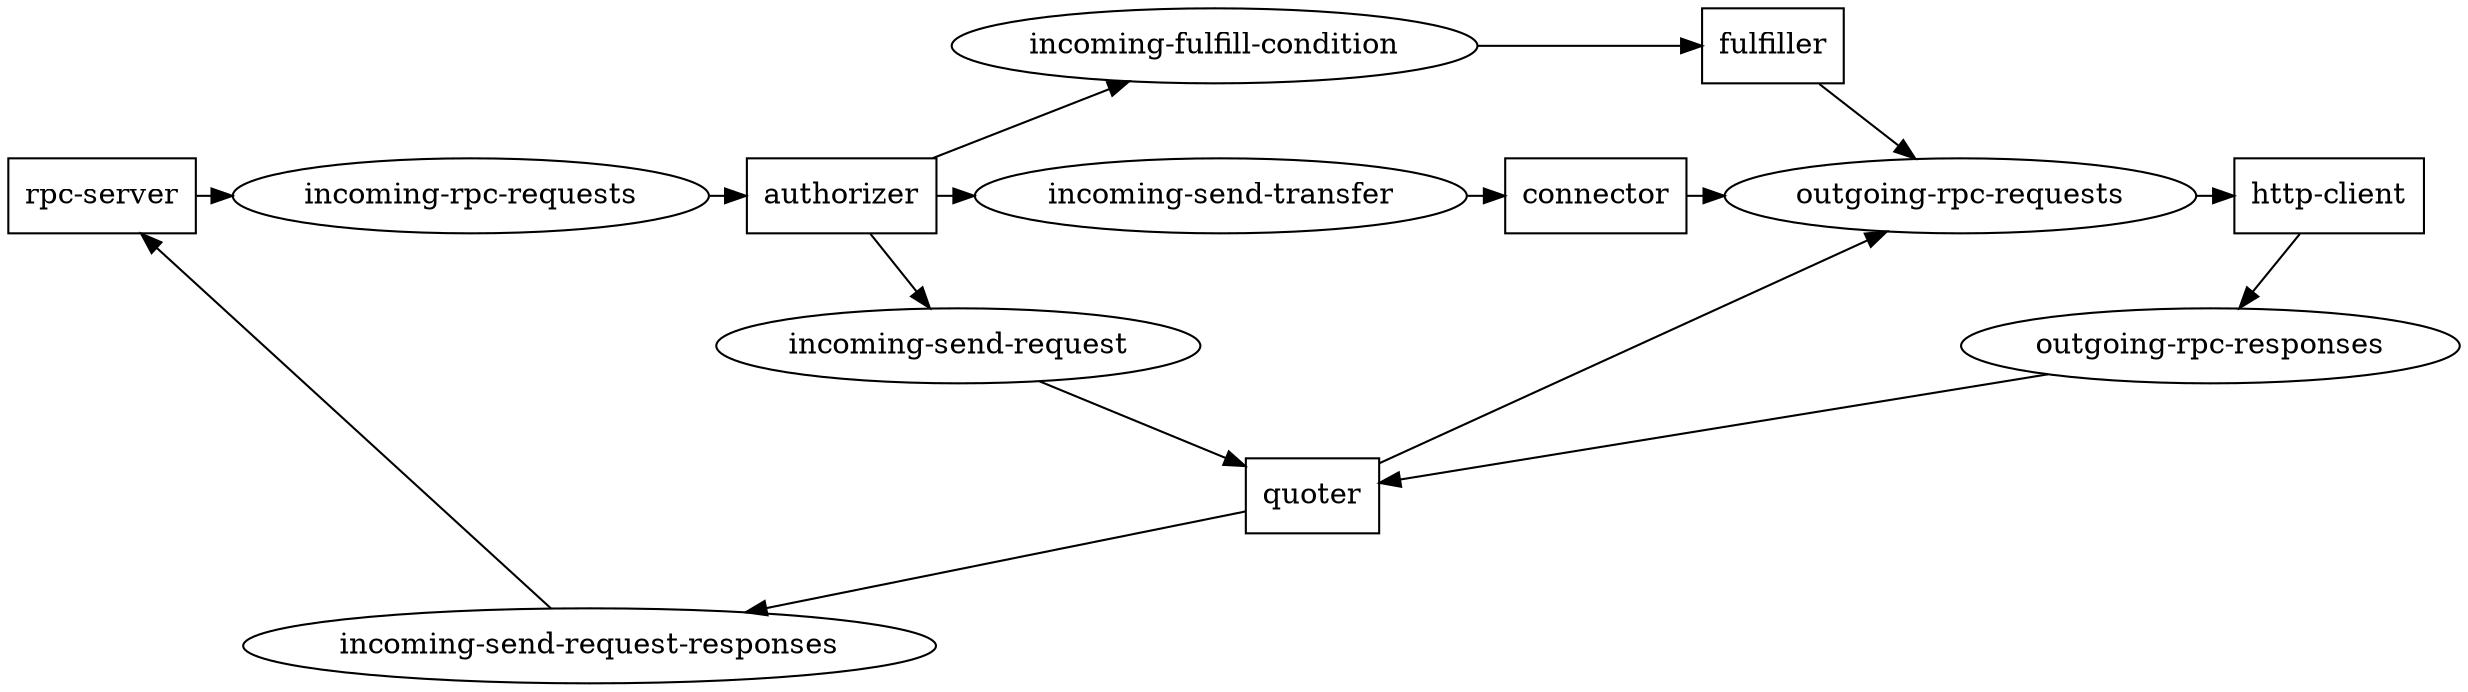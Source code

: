 digraph streams {
  subgraph components {
    node [ shape = box ];
    "rpc-server"
    "authorizer"
    "connector"
    "http-client"
    "fulfiller"
    "quoter"
  }

  "rpc-server" -> "incoming-rpc-requests" -> "authorizer";
  "authorizer" -> "incoming-send-transfer" -> "connector";
  "authorizer" -> "incoming-send-request" -> "quoter";
  "authorizer" -> "incoming-fulfill-condition" -> "fulfiller";
  "connector" -> "outgoing-rpc-requests" -> "http-client";
  "quoter" -> "outgoing-rpc-requests"
  "http-client" -> "outgoing-rpc-responses" -> "quoter" -> "incoming-send-request-responses" -> "rpc-server";
  "fulfiller" -> "outgoing-rpc-requests";

  { rank = same; "rpc-server" "incoming-rpc-requests" "authorizer" "incoming-send-transfer" "connector" "outgoing-rpc-requests" "http-client" }
  { rank = source; "fulfiller" "incoming-fulfill-condition" }


}
